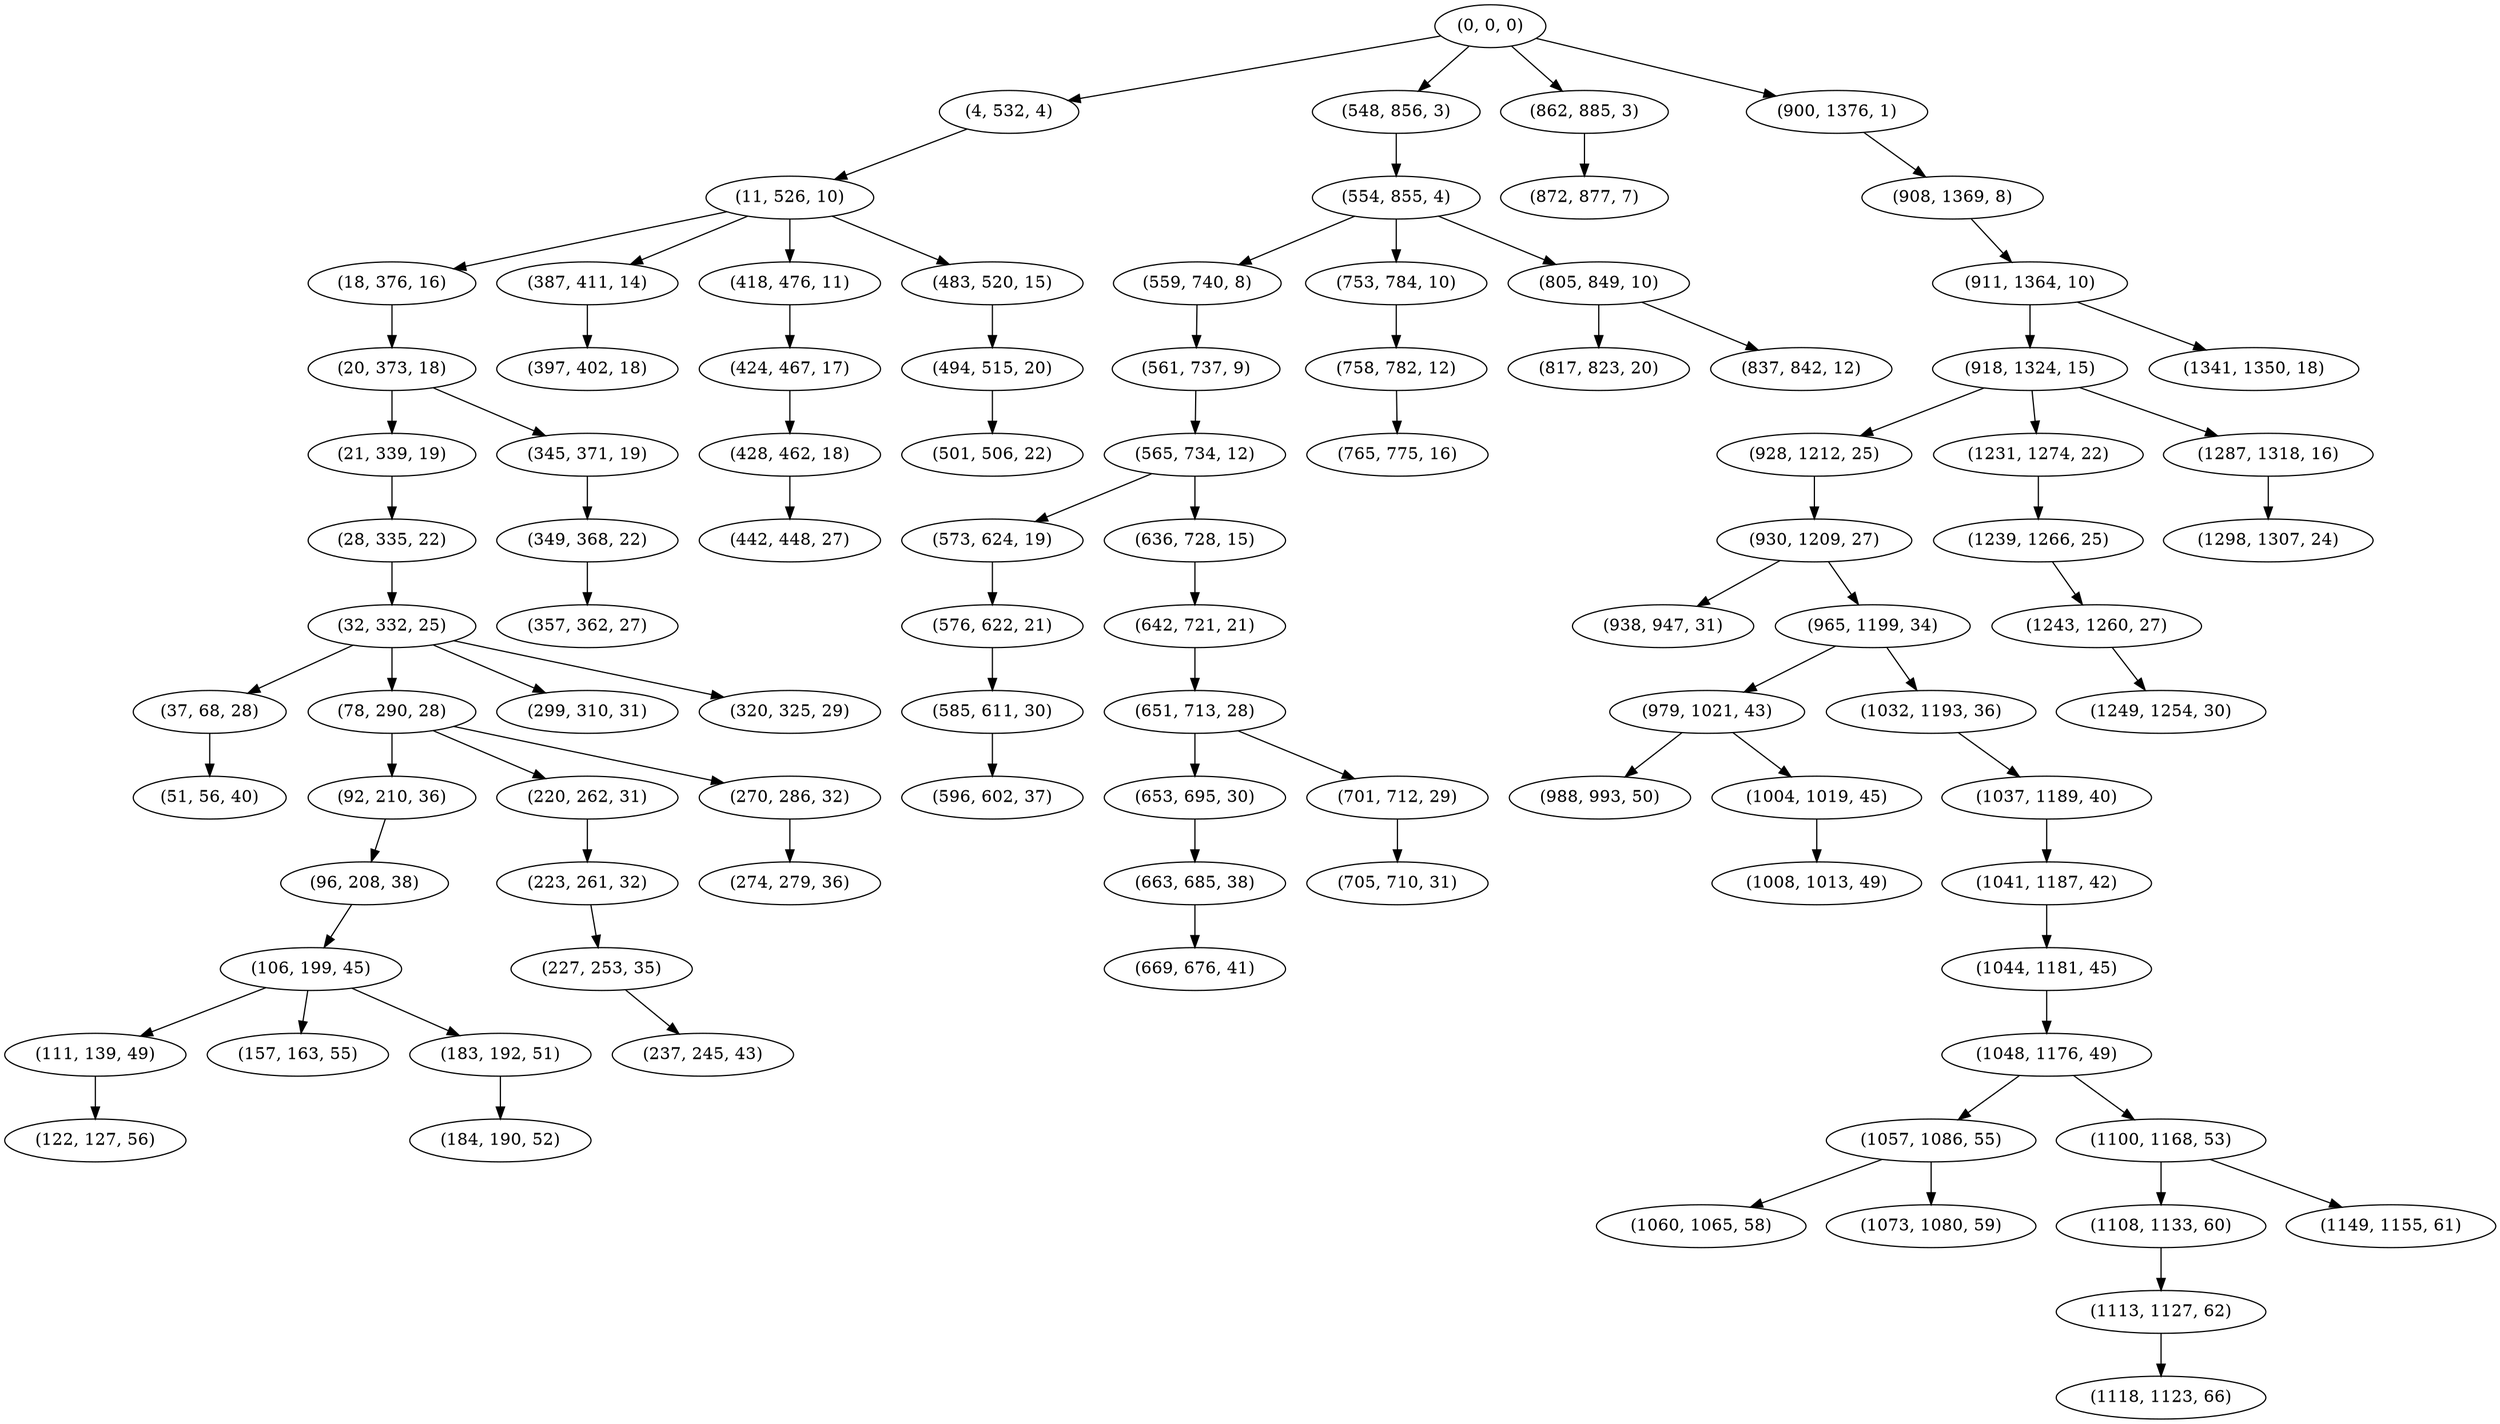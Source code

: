 digraph tree {
    "(0, 0, 0)";
    "(4, 532, 4)";
    "(11, 526, 10)";
    "(18, 376, 16)";
    "(20, 373, 18)";
    "(21, 339, 19)";
    "(28, 335, 22)";
    "(32, 332, 25)";
    "(37, 68, 28)";
    "(51, 56, 40)";
    "(78, 290, 28)";
    "(92, 210, 36)";
    "(96, 208, 38)";
    "(106, 199, 45)";
    "(111, 139, 49)";
    "(122, 127, 56)";
    "(157, 163, 55)";
    "(183, 192, 51)";
    "(184, 190, 52)";
    "(220, 262, 31)";
    "(223, 261, 32)";
    "(227, 253, 35)";
    "(237, 245, 43)";
    "(270, 286, 32)";
    "(274, 279, 36)";
    "(299, 310, 31)";
    "(320, 325, 29)";
    "(345, 371, 19)";
    "(349, 368, 22)";
    "(357, 362, 27)";
    "(387, 411, 14)";
    "(397, 402, 18)";
    "(418, 476, 11)";
    "(424, 467, 17)";
    "(428, 462, 18)";
    "(442, 448, 27)";
    "(483, 520, 15)";
    "(494, 515, 20)";
    "(501, 506, 22)";
    "(548, 856, 3)";
    "(554, 855, 4)";
    "(559, 740, 8)";
    "(561, 737, 9)";
    "(565, 734, 12)";
    "(573, 624, 19)";
    "(576, 622, 21)";
    "(585, 611, 30)";
    "(596, 602, 37)";
    "(636, 728, 15)";
    "(642, 721, 21)";
    "(651, 713, 28)";
    "(653, 695, 30)";
    "(663, 685, 38)";
    "(669, 676, 41)";
    "(701, 712, 29)";
    "(705, 710, 31)";
    "(753, 784, 10)";
    "(758, 782, 12)";
    "(765, 775, 16)";
    "(805, 849, 10)";
    "(817, 823, 20)";
    "(837, 842, 12)";
    "(862, 885, 3)";
    "(872, 877, 7)";
    "(900, 1376, 1)";
    "(908, 1369, 8)";
    "(911, 1364, 10)";
    "(918, 1324, 15)";
    "(928, 1212, 25)";
    "(930, 1209, 27)";
    "(938, 947, 31)";
    "(965, 1199, 34)";
    "(979, 1021, 43)";
    "(988, 993, 50)";
    "(1004, 1019, 45)";
    "(1008, 1013, 49)";
    "(1032, 1193, 36)";
    "(1037, 1189, 40)";
    "(1041, 1187, 42)";
    "(1044, 1181, 45)";
    "(1048, 1176, 49)";
    "(1057, 1086, 55)";
    "(1060, 1065, 58)";
    "(1073, 1080, 59)";
    "(1100, 1168, 53)";
    "(1108, 1133, 60)";
    "(1113, 1127, 62)";
    "(1118, 1123, 66)";
    "(1149, 1155, 61)";
    "(1231, 1274, 22)";
    "(1239, 1266, 25)";
    "(1243, 1260, 27)";
    "(1249, 1254, 30)";
    "(1287, 1318, 16)";
    "(1298, 1307, 24)";
    "(1341, 1350, 18)";
    "(0, 0, 0)" -> "(4, 532, 4)";
    "(0, 0, 0)" -> "(548, 856, 3)";
    "(0, 0, 0)" -> "(862, 885, 3)";
    "(0, 0, 0)" -> "(900, 1376, 1)";
    "(4, 532, 4)" -> "(11, 526, 10)";
    "(11, 526, 10)" -> "(18, 376, 16)";
    "(11, 526, 10)" -> "(387, 411, 14)";
    "(11, 526, 10)" -> "(418, 476, 11)";
    "(11, 526, 10)" -> "(483, 520, 15)";
    "(18, 376, 16)" -> "(20, 373, 18)";
    "(20, 373, 18)" -> "(21, 339, 19)";
    "(20, 373, 18)" -> "(345, 371, 19)";
    "(21, 339, 19)" -> "(28, 335, 22)";
    "(28, 335, 22)" -> "(32, 332, 25)";
    "(32, 332, 25)" -> "(37, 68, 28)";
    "(32, 332, 25)" -> "(78, 290, 28)";
    "(32, 332, 25)" -> "(299, 310, 31)";
    "(32, 332, 25)" -> "(320, 325, 29)";
    "(37, 68, 28)" -> "(51, 56, 40)";
    "(78, 290, 28)" -> "(92, 210, 36)";
    "(78, 290, 28)" -> "(220, 262, 31)";
    "(78, 290, 28)" -> "(270, 286, 32)";
    "(92, 210, 36)" -> "(96, 208, 38)";
    "(96, 208, 38)" -> "(106, 199, 45)";
    "(106, 199, 45)" -> "(111, 139, 49)";
    "(106, 199, 45)" -> "(157, 163, 55)";
    "(106, 199, 45)" -> "(183, 192, 51)";
    "(111, 139, 49)" -> "(122, 127, 56)";
    "(183, 192, 51)" -> "(184, 190, 52)";
    "(220, 262, 31)" -> "(223, 261, 32)";
    "(223, 261, 32)" -> "(227, 253, 35)";
    "(227, 253, 35)" -> "(237, 245, 43)";
    "(270, 286, 32)" -> "(274, 279, 36)";
    "(345, 371, 19)" -> "(349, 368, 22)";
    "(349, 368, 22)" -> "(357, 362, 27)";
    "(387, 411, 14)" -> "(397, 402, 18)";
    "(418, 476, 11)" -> "(424, 467, 17)";
    "(424, 467, 17)" -> "(428, 462, 18)";
    "(428, 462, 18)" -> "(442, 448, 27)";
    "(483, 520, 15)" -> "(494, 515, 20)";
    "(494, 515, 20)" -> "(501, 506, 22)";
    "(548, 856, 3)" -> "(554, 855, 4)";
    "(554, 855, 4)" -> "(559, 740, 8)";
    "(554, 855, 4)" -> "(753, 784, 10)";
    "(554, 855, 4)" -> "(805, 849, 10)";
    "(559, 740, 8)" -> "(561, 737, 9)";
    "(561, 737, 9)" -> "(565, 734, 12)";
    "(565, 734, 12)" -> "(573, 624, 19)";
    "(565, 734, 12)" -> "(636, 728, 15)";
    "(573, 624, 19)" -> "(576, 622, 21)";
    "(576, 622, 21)" -> "(585, 611, 30)";
    "(585, 611, 30)" -> "(596, 602, 37)";
    "(636, 728, 15)" -> "(642, 721, 21)";
    "(642, 721, 21)" -> "(651, 713, 28)";
    "(651, 713, 28)" -> "(653, 695, 30)";
    "(651, 713, 28)" -> "(701, 712, 29)";
    "(653, 695, 30)" -> "(663, 685, 38)";
    "(663, 685, 38)" -> "(669, 676, 41)";
    "(701, 712, 29)" -> "(705, 710, 31)";
    "(753, 784, 10)" -> "(758, 782, 12)";
    "(758, 782, 12)" -> "(765, 775, 16)";
    "(805, 849, 10)" -> "(817, 823, 20)";
    "(805, 849, 10)" -> "(837, 842, 12)";
    "(862, 885, 3)" -> "(872, 877, 7)";
    "(900, 1376, 1)" -> "(908, 1369, 8)";
    "(908, 1369, 8)" -> "(911, 1364, 10)";
    "(911, 1364, 10)" -> "(918, 1324, 15)";
    "(911, 1364, 10)" -> "(1341, 1350, 18)";
    "(918, 1324, 15)" -> "(928, 1212, 25)";
    "(918, 1324, 15)" -> "(1231, 1274, 22)";
    "(918, 1324, 15)" -> "(1287, 1318, 16)";
    "(928, 1212, 25)" -> "(930, 1209, 27)";
    "(930, 1209, 27)" -> "(938, 947, 31)";
    "(930, 1209, 27)" -> "(965, 1199, 34)";
    "(965, 1199, 34)" -> "(979, 1021, 43)";
    "(965, 1199, 34)" -> "(1032, 1193, 36)";
    "(979, 1021, 43)" -> "(988, 993, 50)";
    "(979, 1021, 43)" -> "(1004, 1019, 45)";
    "(1004, 1019, 45)" -> "(1008, 1013, 49)";
    "(1032, 1193, 36)" -> "(1037, 1189, 40)";
    "(1037, 1189, 40)" -> "(1041, 1187, 42)";
    "(1041, 1187, 42)" -> "(1044, 1181, 45)";
    "(1044, 1181, 45)" -> "(1048, 1176, 49)";
    "(1048, 1176, 49)" -> "(1057, 1086, 55)";
    "(1048, 1176, 49)" -> "(1100, 1168, 53)";
    "(1057, 1086, 55)" -> "(1060, 1065, 58)";
    "(1057, 1086, 55)" -> "(1073, 1080, 59)";
    "(1100, 1168, 53)" -> "(1108, 1133, 60)";
    "(1100, 1168, 53)" -> "(1149, 1155, 61)";
    "(1108, 1133, 60)" -> "(1113, 1127, 62)";
    "(1113, 1127, 62)" -> "(1118, 1123, 66)";
    "(1231, 1274, 22)" -> "(1239, 1266, 25)";
    "(1239, 1266, 25)" -> "(1243, 1260, 27)";
    "(1243, 1260, 27)" -> "(1249, 1254, 30)";
    "(1287, 1318, 16)" -> "(1298, 1307, 24)";
}
